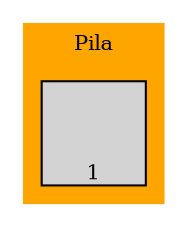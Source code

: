digraph g {
 node [
fontsize = "10"
shape = "Mrecord"
style ="filled, bold"
];

 subgraph cluster_1 {
node [style=filled];
"nodoP1"[label="1",width ="0.7",fontcolor=black,shape=square,labelloc = b,image="enemigo1.png" ];
fontsize = "10"
shape = "Mrecord"
color="orange"
style ="filled, bold"
label ="Pila"
}
}